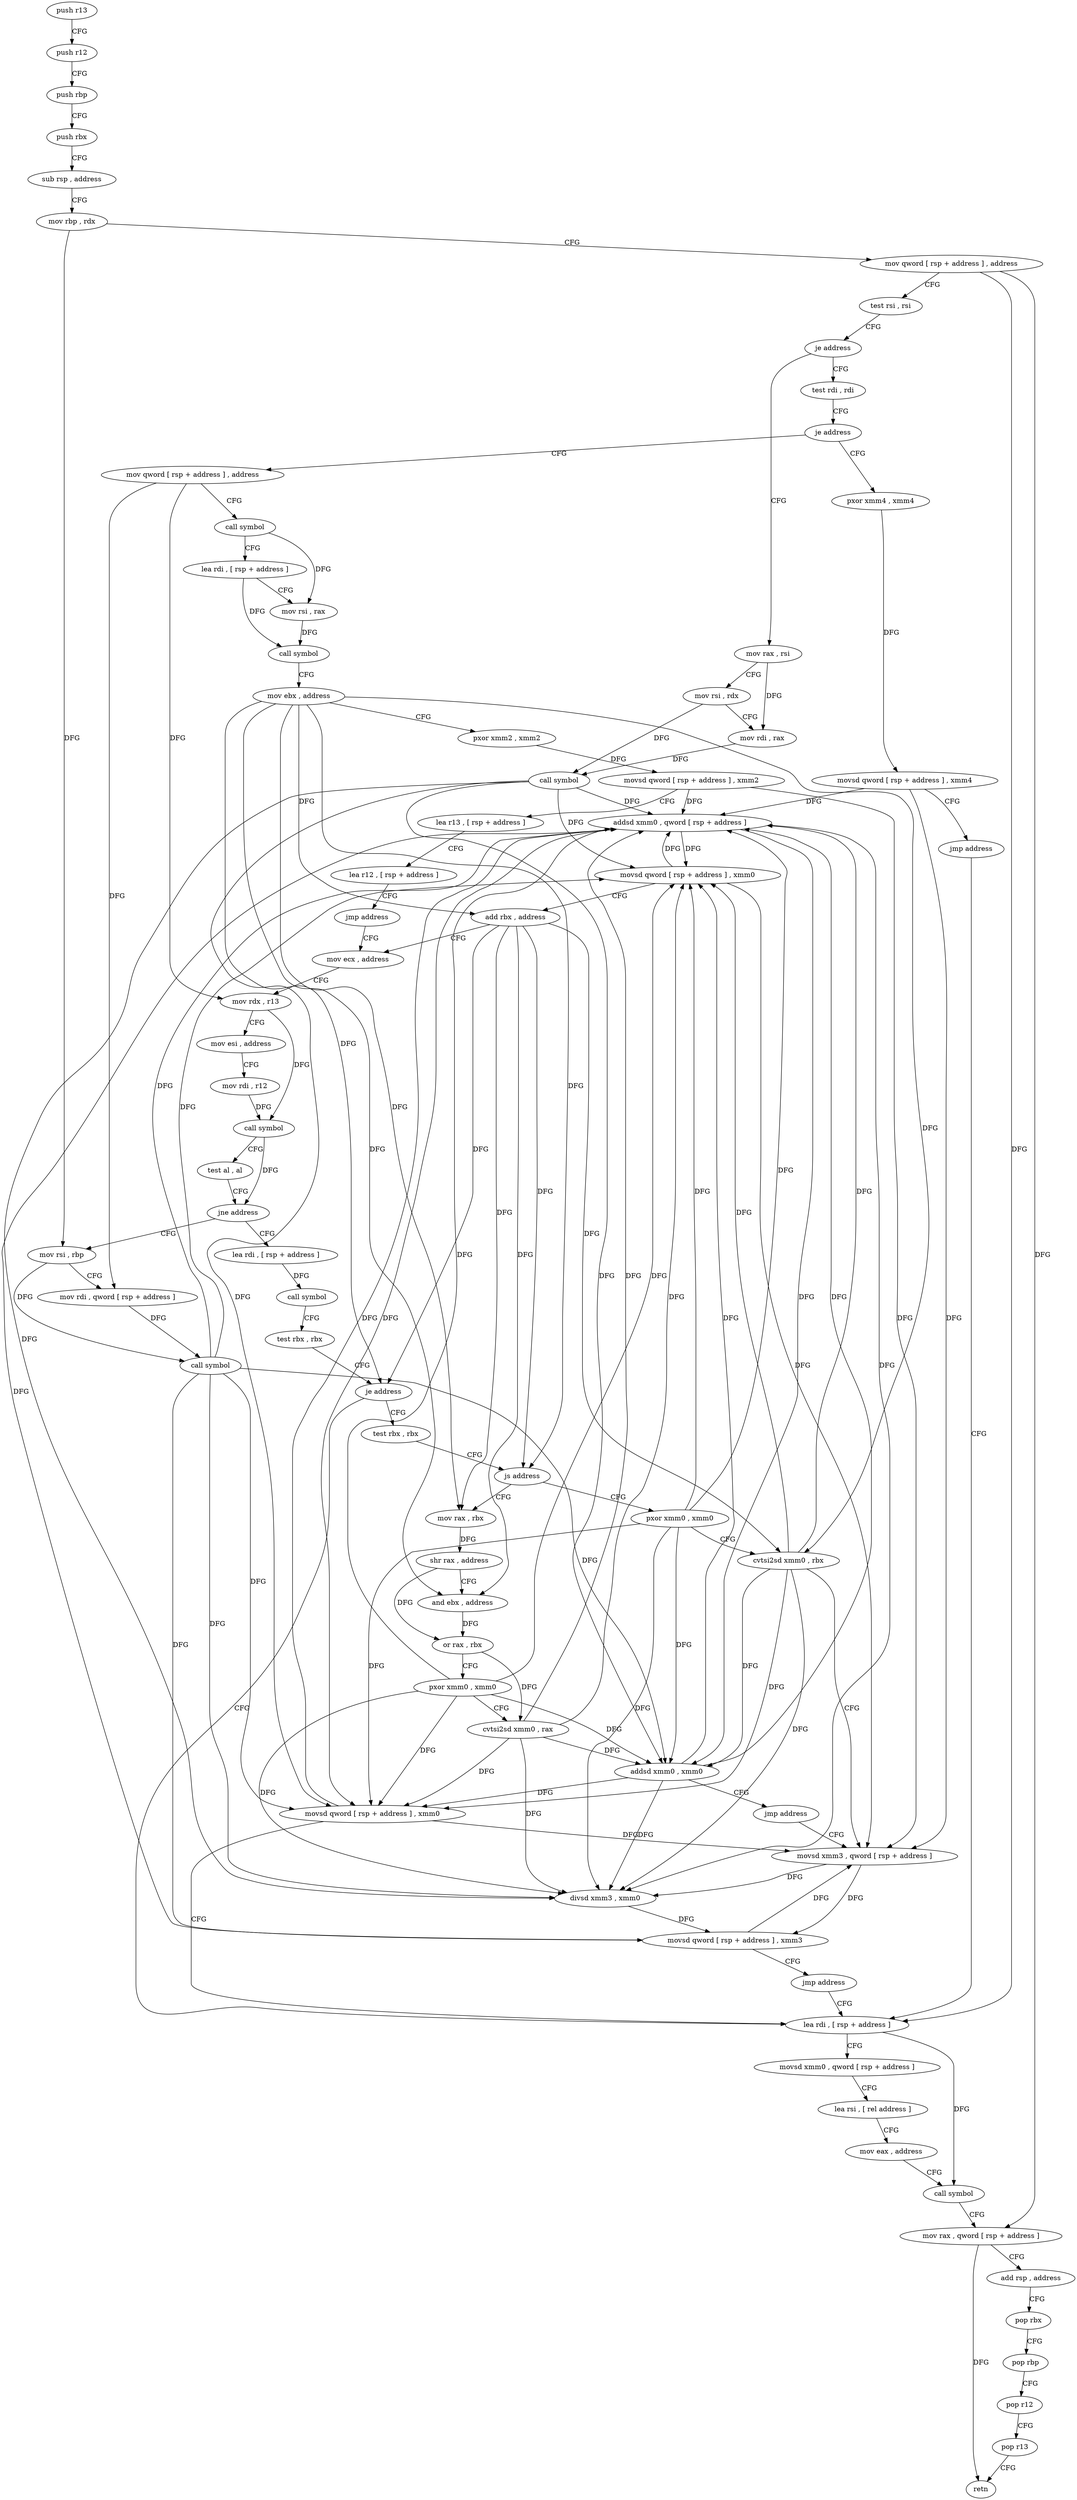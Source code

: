digraph "func" {
"155953" [label = "push r13" ]
"155955" [label = "push r12" ]
"155957" [label = "push rbp" ]
"155958" [label = "push rbx" ]
"155959" [label = "sub rsp , address" ]
"155963" [label = "mov rbp , rdx" ]
"155966" [label = "mov qword [ rsp + address ] , address" ]
"155975" [label = "test rsi , rsi" ]
"155978" [label = "je address" ]
"156044" [label = "test rdi , rdi" ]
"155980" [label = "mov rax , rsi" ]
"156047" [label = "je address" ]
"156242" [label = "pxor xmm4 , xmm4" ]
"156053" [label = "mov qword [ rsp + address ] , address" ]
"155983" [label = "mov rsi , rdx" ]
"155986" [label = "mov rdi , rax" ]
"155989" [label = "call symbol" ]
"155994" [label = "movsd qword [ rsp + address ] , xmm0" ]
"156000" [label = "lea rdi , [ rsp + address ]" ]
"156246" [label = "movsd qword [ rsp + address ] , xmm4" ]
"156252" [label = "jmp address" ]
"156062" [label = "call symbol" ]
"156067" [label = "lea rdi , [ rsp + address ]" ]
"156072" [label = "mov rsi , rax" ]
"156075" [label = "call symbol" ]
"156080" [label = "mov ebx , address" ]
"156085" [label = "pxor xmm2 , xmm2" ]
"156089" [label = "movsd qword [ rsp + address ] , xmm2" ]
"156095" [label = "lea r13 , [ rsp + address ]" ]
"156100" [label = "lea r12 , [ rsp + address ]" ]
"156105" [label = "jmp address" ]
"156136" [label = "mov ecx , address" ]
"156005" [label = "movsd xmm0 , qword [ rsp + address ]" ]
"156011" [label = "lea rsi , [ rel address ]" ]
"156018" [label = "mov eax , address" ]
"156023" [label = "call symbol" ]
"156028" [label = "mov rax , qword [ rsp + address ]" ]
"156033" [label = "add rsp , address" ]
"156037" [label = "pop rbx" ]
"156038" [label = "pop rbp" ]
"156039" [label = "pop r12" ]
"156041" [label = "pop r13" ]
"156043" [label = "retn" ]
"156141" [label = "mov rdx , r13" ]
"156144" [label = "mov esi , address" ]
"156149" [label = "mov rdi , r12" ]
"156152" [label = "call symbol" ]
"156157" [label = "test al , al" ]
"156159" [label = "jne address" ]
"156107" [label = "mov rsi , rbp" ]
"156161" [label = "lea rdi , [ rsp + address ]" ]
"156110" [label = "mov rdi , qword [ rsp + address ]" ]
"156115" [label = "call symbol" ]
"156120" [label = "addsd xmm0 , qword [ rsp + address ]" ]
"156126" [label = "movsd qword [ rsp + address ] , xmm0" ]
"156132" [label = "add rbx , address" ]
"156166" [label = "call symbol" ]
"156171" [label = "test rbx , rbx" ]
"156174" [label = "je address" ]
"156180" [label = "test rbx , rbx" ]
"156183" [label = "js address" ]
"156215" [label = "mov rax , rbx" ]
"156185" [label = "pxor xmm0 , xmm0" ]
"156218" [label = "shr rax , address" ]
"156221" [label = "and ebx , address" ]
"156224" [label = "or rax , rbx" ]
"156227" [label = "pxor xmm0 , xmm0" ]
"156231" [label = "cvtsi2sd xmm0 , rax" ]
"156236" [label = "addsd xmm0 , xmm0" ]
"156240" [label = "jmp address" ]
"156194" [label = "movsd xmm3 , qword [ rsp + address ]" ]
"156189" [label = "cvtsi2sd xmm0 , rbx" ]
"156200" [label = "divsd xmm3 , xmm0" ]
"156204" [label = "movsd qword [ rsp + address ] , xmm3" ]
"156210" [label = "jmp address" ]
"155953" -> "155955" [ label = "CFG" ]
"155955" -> "155957" [ label = "CFG" ]
"155957" -> "155958" [ label = "CFG" ]
"155958" -> "155959" [ label = "CFG" ]
"155959" -> "155963" [ label = "CFG" ]
"155963" -> "155966" [ label = "CFG" ]
"155963" -> "156107" [ label = "DFG" ]
"155966" -> "155975" [ label = "CFG" ]
"155966" -> "156028" [ label = "DFG" ]
"155966" -> "156000" [ label = "DFG" ]
"155975" -> "155978" [ label = "CFG" ]
"155978" -> "156044" [ label = "CFG" ]
"155978" -> "155980" [ label = "CFG" ]
"156044" -> "156047" [ label = "CFG" ]
"155980" -> "155983" [ label = "CFG" ]
"155980" -> "155986" [ label = "DFG" ]
"156047" -> "156242" [ label = "CFG" ]
"156047" -> "156053" [ label = "CFG" ]
"156242" -> "156246" [ label = "DFG" ]
"156053" -> "156062" [ label = "CFG" ]
"156053" -> "156110" [ label = "DFG" ]
"156053" -> "156141" [ label = "DFG" ]
"155983" -> "155986" [ label = "CFG" ]
"155983" -> "155989" [ label = "DFG" ]
"155986" -> "155989" [ label = "DFG" ]
"155989" -> "155994" [ label = "DFG" ]
"155989" -> "156120" [ label = "DFG" ]
"155989" -> "156126" [ label = "DFG" ]
"155989" -> "156236" [ label = "DFG" ]
"155989" -> "156200" [ label = "DFG" ]
"155994" -> "156000" [ label = "CFG" ]
"155994" -> "156120" [ label = "DFG" ]
"155994" -> "156194" [ label = "DFG" ]
"156000" -> "156005" [ label = "CFG" ]
"156000" -> "156023" [ label = "DFG" ]
"156246" -> "156252" [ label = "CFG" ]
"156246" -> "156120" [ label = "DFG" ]
"156246" -> "156194" [ label = "DFG" ]
"156252" -> "156000" [ label = "CFG" ]
"156062" -> "156067" [ label = "CFG" ]
"156062" -> "156072" [ label = "DFG" ]
"156067" -> "156072" [ label = "CFG" ]
"156067" -> "156075" [ label = "DFG" ]
"156072" -> "156075" [ label = "DFG" ]
"156075" -> "156080" [ label = "CFG" ]
"156080" -> "156085" [ label = "CFG" ]
"156080" -> "156132" [ label = "DFG" ]
"156080" -> "156174" [ label = "DFG" ]
"156080" -> "156183" [ label = "DFG" ]
"156080" -> "156215" [ label = "DFG" ]
"156080" -> "156221" [ label = "DFG" ]
"156080" -> "156189" [ label = "DFG" ]
"156085" -> "156089" [ label = "DFG" ]
"156089" -> "156095" [ label = "CFG" ]
"156089" -> "156120" [ label = "DFG" ]
"156089" -> "156194" [ label = "DFG" ]
"156095" -> "156100" [ label = "CFG" ]
"156100" -> "156105" [ label = "CFG" ]
"156105" -> "156136" [ label = "CFG" ]
"156136" -> "156141" [ label = "CFG" ]
"156005" -> "156011" [ label = "CFG" ]
"156011" -> "156018" [ label = "CFG" ]
"156018" -> "156023" [ label = "CFG" ]
"156023" -> "156028" [ label = "CFG" ]
"156028" -> "156033" [ label = "CFG" ]
"156028" -> "156043" [ label = "DFG" ]
"156033" -> "156037" [ label = "CFG" ]
"156037" -> "156038" [ label = "CFG" ]
"156038" -> "156039" [ label = "CFG" ]
"156039" -> "156041" [ label = "CFG" ]
"156041" -> "156043" [ label = "CFG" ]
"156141" -> "156144" [ label = "CFG" ]
"156141" -> "156152" [ label = "DFG" ]
"156144" -> "156149" [ label = "CFG" ]
"156149" -> "156152" [ label = "DFG" ]
"156152" -> "156157" [ label = "CFG" ]
"156152" -> "156159" [ label = "DFG" ]
"156157" -> "156159" [ label = "CFG" ]
"156159" -> "156107" [ label = "CFG" ]
"156159" -> "156161" [ label = "CFG" ]
"156107" -> "156110" [ label = "CFG" ]
"156107" -> "156115" [ label = "DFG" ]
"156161" -> "156166" [ label = "DFG" ]
"156110" -> "156115" [ label = "DFG" ]
"156115" -> "156120" [ label = "DFG" ]
"156115" -> "155994" [ label = "DFG" ]
"156115" -> "156126" [ label = "DFG" ]
"156115" -> "156236" [ label = "DFG" ]
"156115" -> "156200" [ label = "DFG" ]
"156115" -> "156204" [ label = "DFG" ]
"156120" -> "156126" [ label = "DFG" ]
"156120" -> "155994" [ label = "DFG" ]
"156120" -> "156236" [ label = "DFG" ]
"156120" -> "156200" [ label = "DFG" ]
"156126" -> "156132" [ label = "CFG" ]
"156126" -> "156120" [ label = "DFG" ]
"156126" -> "156194" [ label = "DFG" ]
"156132" -> "156136" [ label = "CFG" ]
"156132" -> "156174" [ label = "DFG" ]
"156132" -> "156183" [ label = "DFG" ]
"156132" -> "156215" [ label = "DFG" ]
"156132" -> "156221" [ label = "DFG" ]
"156132" -> "156189" [ label = "DFG" ]
"156166" -> "156171" [ label = "CFG" ]
"156171" -> "156174" [ label = "CFG" ]
"156174" -> "156000" [ label = "CFG" ]
"156174" -> "156180" [ label = "CFG" ]
"156180" -> "156183" [ label = "CFG" ]
"156183" -> "156215" [ label = "CFG" ]
"156183" -> "156185" [ label = "CFG" ]
"156215" -> "156218" [ label = "DFG" ]
"156185" -> "156189" [ label = "CFG" ]
"156185" -> "155994" [ label = "DFG" ]
"156185" -> "156126" [ label = "DFG" ]
"156185" -> "156236" [ label = "DFG" ]
"156185" -> "156120" [ label = "DFG" ]
"156185" -> "156200" [ label = "DFG" ]
"156218" -> "156221" [ label = "CFG" ]
"156218" -> "156224" [ label = "DFG" ]
"156221" -> "156224" [ label = "DFG" ]
"156224" -> "156227" [ label = "CFG" ]
"156224" -> "156231" [ label = "DFG" ]
"156227" -> "156231" [ label = "CFG" ]
"156227" -> "155994" [ label = "DFG" ]
"156227" -> "156126" [ label = "DFG" ]
"156227" -> "156120" [ label = "DFG" ]
"156227" -> "156236" [ label = "DFG" ]
"156227" -> "156200" [ label = "DFG" ]
"156231" -> "156236" [ label = "DFG" ]
"156231" -> "155994" [ label = "DFG" ]
"156231" -> "156126" [ label = "DFG" ]
"156231" -> "156120" [ label = "DFG" ]
"156231" -> "156200" [ label = "DFG" ]
"156236" -> "156240" [ label = "CFG" ]
"156236" -> "155994" [ label = "DFG" ]
"156236" -> "156126" [ label = "DFG" ]
"156236" -> "156120" [ label = "DFG" ]
"156236" -> "156200" [ label = "DFG" ]
"156240" -> "156194" [ label = "CFG" ]
"156194" -> "156200" [ label = "DFG" ]
"156194" -> "156204" [ label = "DFG" ]
"156189" -> "156194" [ label = "CFG" ]
"156189" -> "155994" [ label = "DFG" ]
"156189" -> "156126" [ label = "DFG" ]
"156189" -> "156236" [ label = "DFG" ]
"156189" -> "156120" [ label = "DFG" ]
"156189" -> "156200" [ label = "DFG" ]
"156200" -> "156204" [ label = "DFG" ]
"156204" -> "156210" [ label = "CFG" ]
"156204" -> "156120" [ label = "DFG" ]
"156204" -> "156194" [ label = "DFG" ]
"156210" -> "156000" [ label = "CFG" ]
}
